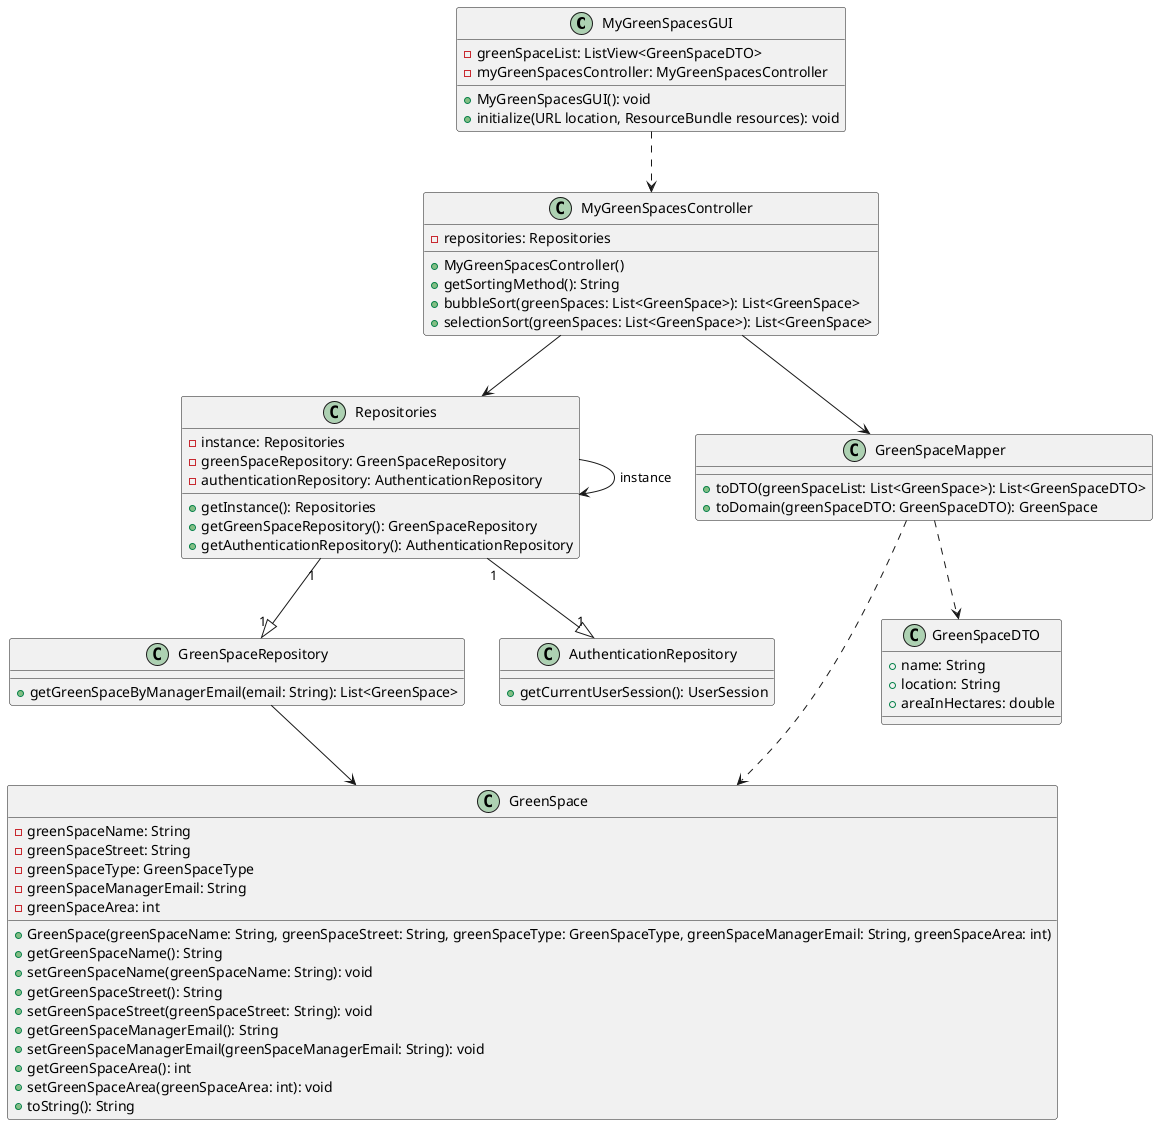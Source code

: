 @startuml

class MyGreenSpacesGUI {
    - greenSpaceList: ListView<GreenSpaceDTO>
    - myGreenSpacesController: MyGreenSpacesController
    + MyGreenSpacesGUI(): void
    + initialize(URL location, ResourceBundle resources): void
}

class MyGreenSpacesController {
    - repositories: Repositories
    + MyGreenSpacesController()
    + getSortingMethod(): String
    + bubbleSort(greenSpaces: List<GreenSpace>): List<GreenSpace>
    + selectionSort(greenSpaces: List<GreenSpace>): List<GreenSpace>
}

class Repositories {
    - instance: Repositories
    - greenSpaceRepository: GreenSpaceRepository
    - authenticationRepository: AuthenticationRepository
    + getInstance(): Repositories
    + getGreenSpaceRepository(): GreenSpaceRepository
    + getAuthenticationRepository(): AuthenticationRepository
}

class GreenSpaceRepository {
    + getGreenSpaceByManagerEmail(email: String): List<GreenSpace>
}

class AuthenticationRepository {
    + getCurrentUserSession(): UserSession
}

class GreenSpace {
    - greenSpaceName: String
    - greenSpaceStreet: String
    - greenSpaceType: GreenSpaceType
    - greenSpaceManagerEmail: String
    - greenSpaceArea: int
    + GreenSpace(greenSpaceName: String, greenSpaceStreet: String, greenSpaceType: GreenSpaceType, greenSpaceManagerEmail: String, greenSpaceArea: int)
    + getGreenSpaceName(): String
    + setGreenSpaceName(greenSpaceName: String): void
    + getGreenSpaceStreet(): String
    + setGreenSpaceStreet(greenSpaceStreet: String): void
    + getGreenSpaceManagerEmail(): String
    + setGreenSpaceManagerEmail(greenSpaceManagerEmail: String): void
    + getGreenSpaceArea(): int
    + setGreenSpaceArea(greenSpaceArea: int): void
    + toString(): String
    }

class GreenSpaceMapper {
    + toDTO(greenSpaceList: List<GreenSpace>): List<GreenSpaceDTO>
    + toDomain(greenSpaceDTO: GreenSpaceDTO): GreenSpace
}

class GreenSpaceDTO {
    + name: String
    + location: String
    + areaInHectares: double
}

Repositories --> Repositories : instance
MyGreenSpacesGUI ..> MyGreenSpacesController
Repositories "1" --|> "1" GreenSpaceRepository
Repositories "1" --|> "1" AuthenticationRepository
MyGreenSpacesController --> Repositories
MyGreenSpacesController --> GreenSpaceMapper
GreenSpaceMapper ..> GreenSpaceDTO
GreenSpaceMapper ..> GreenSpace
GreenSpaceRepository --> GreenSpace

@enduml
